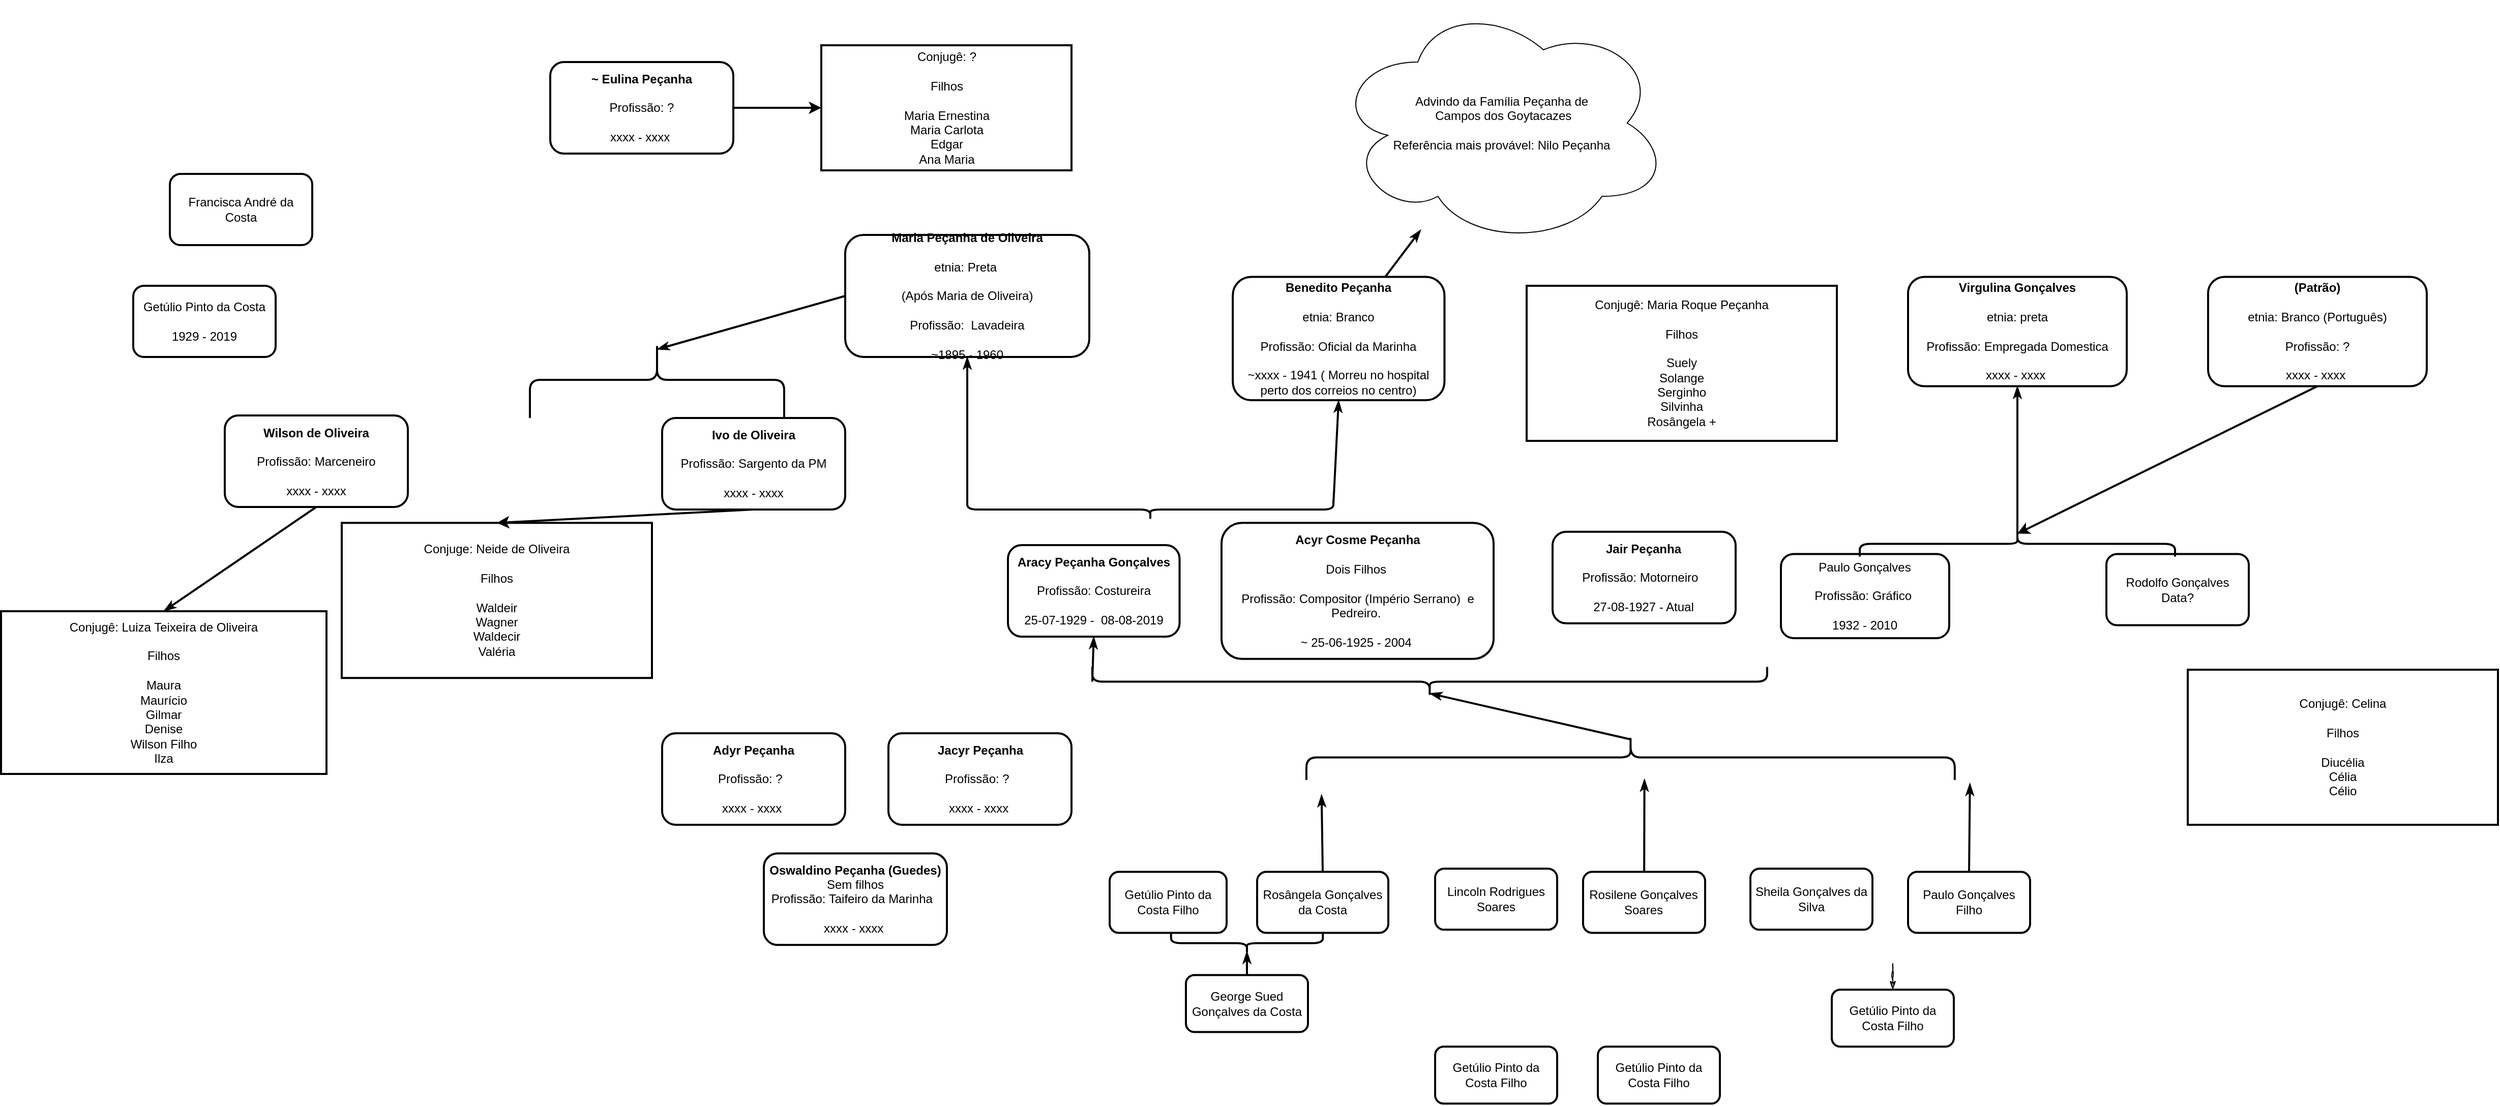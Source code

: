 <mxfile version="13.7.6" type="github" pages="2">
  <diagram id="X04kz2w6pJ2BwtQYNW_F" name="Familia Materna">
    <mxGraphModel dx="1117" dy="1803" grid="1" gridSize="10" guides="1" tooltips="1" connect="1" arrows="1" fold="1" page="1" pageScale="1" pageWidth="1169" pageHeight="827" math="0" shadow="0">
      <root>
        <mxCell id="0" />
        <mxCell id="1" parent="0" />
        <mxCell id="GxdyiY9G9Qyw1W-CdfA0-1" value="&lt;b&gt;Aracy Peçanha Gonçalves&lt;br&gt;&lt;/b&gt;&lt;br&gt;Profissão: Costureira&lt;br&gt;&lt;br&gt;25-07-1929 -&amp;nbsp; 08-08-2019" style="rounded=1;whiteSpace=wrap;html=1;strokeWidth=2;shadow=0;glass=0;sketch=0;fillStyle=dots;fillColor=none;" vertex="1" parent="1">
          <mxGeometry x="1070" y="45.0" width="168.75" height="90" as="geometry" />
        </mxCell>
        <mxCell id="GxdyiY9G9Qyw1W-CdfA0-2" value="Paulo Gonçalves&lt;br&gt;&lt;br&gt;Profissão: Gráfico&amp;nbsp;&lt;br&gt;&lt;br&gt;1932 - 2010" style="rounded=1;whiteSpace=wrap;html=1;strokeWidth=2;shadow=0;glass=0;sketch=0;fillStyle=dots;fillColor=none;" vertex="1" parent="1">
          <mxGeometry x="1830" y="53.75" width="165.47" height="82.74" as="geometry" />
        </mxCell>
        <mxCell id="GxdyiY9G9Qyw1W-CdfA0-76" style="edgeStyle=none;rounded=1;sketch=0;jumpStyle=none;orthogonalLoop=1;jettySize=auto;html=1;exitX=0.5;exitY=0;exitDx=0;exitDy=0;entryX=0.75;entryY=1;entryDx=0;entryDy=0;startArrow=none;startFill=0;endArrow=classicThin;endFill=1;strokeColor=#000000;strokeWidth=2;" edge="1" parent="1" source="GxdyiY9G9Qyw1W-CdfA0-9">
          <mxGeometry relative="1" as="geometry">
            <mxPoint x="1378.37" y="290.3" as="targetPoint" />
          </mxGeometry>
        </mxCell>
        <mxCell id="GxdyiY9G9Qyw1W-CdfA0-9" value="Rosângela Gonçalves da Costa" style="rounded=1;whiteSpace=wrap;html=1;strokeWidth=2;shadow=0;glass=0;sketch=0;fillStyle=dots;fillColor=none;" vertex="1" parent="1">
          <mxGeometry x="1315" y="366.28" width="129" height="60" as="geometry" />
        </mxCell>
        <mxCell id="GxdyiY9G9Qyw1W-CdfA0-87" style="edgeStyle=none;rounded=1;sketch=0;jumpStyle=none;orthogonalLoop=1;jettySize=auto;html=1;entryX=0.405;entryY=0.502;entryDx=0;entryDy=0;entryPerimeter=0;startArrow=none;startFill=0;endArrow=classicThin;endFill=1;strokeColor=#000000;strokeWidth=2;" edge="1" parent="1" source="GxdyiY9G9Qyw1W-CdfA0-10">
          <mxGeometry relative="1" as="geometry">
            <mxPoint x="1695.825" y="274.996" as="targetPoint" />
          </mxGeometry>
        </mxCell>
        <mxCell id="GxdyiY9G9Qyw1W-CdfA0-10" value="Rosilene Gonçalves Soares" style="rounded=1;whiteSpace=wrap;html=1;strokeWidth=2;shadow=0;glass=0;sketch=0;fillStyle=dots;fillColor=none;" vertex="1" parent="1">
          <mxGeometry x="1635.47" y="366.28" width="120" height="60" as="geometry" />
        </mxCell>
        <mxCell id="GxdyiY9G9Qyw1W-CdfA0-85" style="edgeStyle=none;rounded=1;sketch=0;jumpStyle=none;orthogonalLoop=1;jettySize=auto;html=1;exitX=0.5;exitY=0;exitDx=0;exitDy=0;entryX=0.5;entryY=0;entryDx=0;entryDy=0;startArrow=none;startFill=0;endArrow=classicThin;endFill=1;strokeColor=#000000;strokeWidth=2;" edge="1" parent="1" source="GxdyiY9G9Qyw1W-CdfA0-11">
          <mxGeometry relative="1" as="geometry">
            <mxPoint x="2015.83" y="279.21" as="targetPoint" />
          </mxGeometry>
        </mxCell>
        <mxCell id="GxdyiY9G9Qyw1W-CdfA0-11" value="Paulo Gonçalves Filho" style="rounded=1;whiteSpace=wrap;html=1;strokeWidth=2;shadow=0;glass=0;sketch=0;fillStyle=dots;fillColor=none;" vertex="1" parent="1">
          <mxGeometry x="1955" y="366.28" width="120" height="60" as="geometry" />
        </mxCell>
        <mxCell id="GxdyiY9G9Qyw1W-CdfA0-21" value="Lincoln Rodrigues Soares" style="rounded=1;whiteSpace=wrap;html=1;strokeWidth=2;shadow=0;glass=0;sketch=0;fillStyle=dots;fillColor=none;" vertex="1" parent="1">
          <mxGeometry x="1490" y="363.16" width="120" height="60" as="geometry" />
        </mxCell>
        <mxCell id="GxdyiY9G9Qyw1W-CdfA0-25" value="Getúlio Pinto da Costa Filho" style="rounded=1;whiteSpace=wrap;html=1;strokeWidth=2;shadow=0;glass=0;sketch=0;fillStyle=dots;fillColor=none;" vertex="1" parent="1">
          <mxGeometry x="1170" y="366.28" width="115" height="60" as="geometry" />
        </mxCell>
        <mxCell id="GxdyiY9G9Qyw1W-CdfA0-26" value="Sheila Gonçalves da Silva" style="rounded=1;whiteSpace=wrap;html=1;strokeWidth=2;shadow=0;glass=0;sketch=0;fillStyle=dots;fillColor=none;" vertex="1" parent="1">
          <mxGeometry x="1800" y="363.16" width="120" height="60" as="geometry" />
        </mxCell>
        <mxCell id="GxdyiY9G9Qyw1W-CdfA0-83" style="edgeStyle=none;rounded=1;sketch=0;jumpStyle=none;orthogonalLoop=1;jettySize=auto;html=1;entryX=0.1;entryY=0.5;entryDx=0;entryDy=0;entryPerimeter=0;startArrow=none;startFill=0;endArrow=classicThin;endFill=1;strokeColor=#000000;strokeWidth=2;" edge="1" parent="1" source="GxdyiY9G9Qyw1W-CdfA0-40" target="GxdyiY9G9Qyw1W-CdfA0-82">
          <mxGeometry relative="1" as="geometry" />
        </mxCell>
        <mxCell id="GxdyiY9G9Qyw1W-CdfA0-40" value="George Sued Gonçalves da Costa" style="rounded=1;whiteSpace=wrap;html=1;strokeWidth=2;shadow=0;glass=0;sketch=0;fillStyle=dots;fillColor=none;" vertex="1" parent="1">
          <mxGeometry x="1245" y="467.77" width="120" height="56" as="geometry" />
        </mxCell>
        <mxCell id="GxdyiY9G9Qyw1W-CdfA0-56" value="Getúlio Pinto da Costa Filho" style="rounded=1;whiteSpace=wrap;html=1;strokeWidth=2;shadow=0;glass=0;sketch=0;fillStyle=dots;fillColor=none;" vertex="1" parent="1">
          <mxGeometry x="1490" y="538.16" width="120" height="56" as="geometry" />
        </mxCell>
        <mxCell id="GxdyiY9G9Qyw1W-CdfA0-58" style="edgeStyle=elbowEdgeStyle;rounded=1;sketch=1;jumpStyle=none;orthogonalLoop=1;jettySize=auto;elbow=vertical;html=1;entryX=0.1;entryY=0.5;entryDx=0;entryDy=0;entryPerimeter=0;startArrow=classicThin;startFill=1;endArrow=none;endFill=0;strokeColor=#000000;" edge="1" parent="1" source="GxdyiY9G9Qyw1W-CdfA0-59">
          <mxGeometry relative="1" as="geometry">
            <mxPoint x="1940" y="456.66" as="targetPoint" />
          </mxGeometry>
        </mxCell>
        <mxCell id="GxdyiY9G9Qyw1W-CdfA0-59" value="Getúlio Pinto da Costa Filho" style="rounded=1;whiteSpace=wrap;html=1;strokeWidth=2;shadow=0;glass=0;sketch=0;fillStyle=dots;fillColor=none;" vertex="1" parent="1">
          <mxGeometry x="1880" y="482.16" width="120" height="56" as="geometry" />
        </mxCell>
        <mxCell id="GxdyiY9G9Qyw1W-CdfA0-68" value="Getúlio Pinto da Costa Filho" style="rounded=1;whiteSpace=wrap;html=1;strokeWidth=2;shadow=0;glass=0;sketch=0;fillStyle=dots;fillColor=none;" vertex="1" parent="1">
          <mxGeometry x="1650" y="538.16" width="120" height="56" as="geometry" />
        </mxCell>
        <mxCell id="GxdyiY9G9Qyw1W-CdfA0-78" style="edgeStyle=none;rounded=1;sketch=0;jumpStyle=none;orthogonalLoop=1;jettySize=auto;html=1;exitX=0.1;exitY=0.5;exitDx=0;exitDy=0;exitPerimeter=0;entryX=0.1;entryY=0.5;entryDx=0;entryDy=0;entryPerimeter=0;startArrow=classicThin;startFill=1;endArrow=none;endFill=0;strokeColor=#000000;strokeWidth=2;" edge="1" parent="1" source="GxdyiY9G9Qyw1W-CdfA0-71" target="GxdyiY9G9Qyw1W-CdfA0-72">
          <mxGeometry relative="1" as="geometry" />
        </mxCell>
        <mxCell id="GxdyiY9G9Qyw1W-CdfA0-106" style="edgeStyle=none;rounded=1;sketch=0;jumpStyle=none;orthogonalLoop=1;jettySize=auto;html=1;exitX=0.5;exitY=0;exitDx=0;exitDy=0;entryX=0.5;entryY=1;entryDx=0;entryDy=0;startArrow=none;startFill=0;endArrow=classicThin;endFill=1;strokeColor=#000000;strokeWidth=2;" edge="1" parent="1" source="GxdyiY9G9Qyw1W-CdfA0-71" target="GxdyiY9G9Qyw1W-CdfA0-1">
          <mxGeometry relative="1" as="geometry" />
        </mxCell>
        <mxCell id="GxdyiY9G9Qyw1W-CdfA0-71" value="" style="shape=curlyBracket;whiteSpace=wrap;html=1;rounded=1;shadow=0;glass=0;sketch=0;strokeWidth=2;fillColor=none;gradientColor=none;rotation=-90;" vertex="1" parent="1">
          <mxGeometry x="1470.16" y="-152.5" width="29.05" height="663.51" as="geometry" />
        </mxCell>
        <mxCell id="GxdyiY9G9Qyw1W-CdfA0-72" value="" style="shape=curlyBracket;whiteSpace=wrap;html=1;rounded=1;shadow=0;glass=0;sketch=0;strokeWidth=2;fillColor=none;gradientColor=none;rotation=90;size=0.5;" vertex="1" parent="1">
          <mxGeometry x="1660" y="-65" width="44.36" height="637.46" as="geometry" />
        </mxCell>
        <mxCell id="GxdyiY9G9Qyw1W-CdfA0-82" value="" style="shape=curlyBracket;whiteSpace=wrap;html=1;rounded=1;shadow=0;glass=0;sketch=0;strokeWidth=2;fillColor=none;gradientColor=none;rotation=-90;" vertex="1" parent="1">
          <mxGeometry x="1295" y="361.77" width="20" height="149.26" as="geometry" />
        </mxCell>
        <mxCell id="GxdyiY9G9Qyw1W-CdfA0-118" style="edgeStyle=none;rounded=1;sketch=0;jumpStyle=none;orthogonalLoop=1;jettySize=auto;html=1;exitX=0;exitY=0.5;exitDx=0;exitDy=0;entryX=0.1;entryY=0.5;entryDx=0;entryDy=0;entryPerimeter=0;startArrow=none;startFill=0;endArrow=classicThin;endFill=1;strokeColor=#000000;strokeWidth=2;" edge="1" parent="1" source="GxdyiY9G9Qyw1W-CdfA0-84" target="GxdyiY9G9Qyw1W-CdfA0-117">
          <mxGeometry relative="1" as="geometry" />
        </mxCell>
        <mxCell id="GxdyiY9G9Qyw1W-CdfA0-84" value="&lt;b&gt;Maria Peçanha de Oliveira&lt;/b&gt;&lt;br&gt;&lt;br&gt;etnia: Preta&lt;b&gt;&amp;nbsp;&lt;br&gt;&lt;br&gt;&lt;/b&gt;(Após Maria de Oliveira)&lt;br&gt;&lt;br&gt;Profissão:&amp;nbsp; Lavadeira&lt;br&gt;&lt;br&gt;~1895 - 1960" style="rounded=1;whiteSpace=wrap;html=1;strokeWidth=2;shadow=0;glass=0;sketch=0;fillStyle=dots;fillColor=none;" vertex="1" parent="1">
          <mxGeometry x="910" y="-260" width="240" height="120" as="geometry" />
        </mxCell>
        <mxCell id="GxdyiY9G9Qyw1W-CdfA0-104" style="edgeStyle=none;rounded=1;sketch=0;jumpStyle=none;orthogonalLoop=1;jettySize=auto;html=1;startArrow=none;startFill=0;endArrow=classicThin;endFill=1;strokeColor=#000000;strokeWidth=2;" edge="1" parent="1" source="GxdyiY9G9Qyw1W-CdfA0-88" target="GxdyiY9G9Qyw1W-CdfA0-105">
          <mxGeometry relative="1" as="geometry">
            <mxPoint x="1370.47" y="-250" as="targetPoint" />
          </mxGeometry>
        </mxCell>
        <mxCell id="GxdyiY9G9Qyw1W-CdfA0-88" value="&lt;b&gt;Benedito Peçanha&lt;/b&gt;&lt;br&gt;&lt;br&gt;etnia: Branco&lt;br&gt;&lt;br&gt;Profissão: Oficial da Marinha&lt;br&gt;&lt;br&gt;~xxxx - 1941 ( Morreu no hospital perto dos correios no centro)" style="rounded=1;whiteSpace=wrap;html=1;strokeWidth=2;shadow=0;glass=0;sketch=0;fillStyle=dots;fillColor=none;" vertex="1" parent="1">
          <mxGeometry x="1291.08" y="-218.75" width="208.13" height="121.25" as="geometry" />
        </mxCell>
        <mxCell id="GxdyiY9G9Qyw1W-CdfA0-89" value="&lt;b&gt;Virgulina Gonçalves&lt;/b&gt;&lt;br&gt;&lt;br&gt;etnia: preta&lt;br&gt;&lt;br&gt;Profissão: Empregada Domestica&lt;br&gt;&lt;br&gt;xxxx - xxxx&amp;nbsp;" style="rounded=1;whiteSpace=wrap;html=1;strokeWidth=2;shadow=0;glass=0;sketch=0;fillStyle=dots;fillColor=none;" vertex="1" parent="1">
          <mxGeometry x="1955" y="-218.75" width="215" height="107.5" as="geometry" />
        </mxCell>
        <mxCell id="GxdyiY9G9Qyw1W-CdfA0-90" value="Getúlio Pinto da Costa&lt;br&gt;&lt;br&gt;1929 - 2019" style="rounded=1;whiteSpace=wrap;html=1;strokeWidth=2;shadow=0;glass=0;sketch=0;fillStyle=dots;fillColor=none;" vertex="1" parent="1">
          <mxGeometry x="210" y="-210" width="140" height="70" as="geometry" />
        </mxCell>
        <mxCell id="GxdyiY9G9Qyw1W-CdfA0-92" value="Francisca André da Costa" style="rounded=1;whiteSpace=wrap;html=1;strokeWidth=2;shadow=0;glass=0;sketch=0;fillStyle=dots;fillColor=none;" vertex="1" parent="1">
          <mxGeometry x="246" y="-320" width="140" height="70" as="geometry" />
        </mxCell>
        <mxCell id="GxdyiY9G9Qyw1W-CdfA0-96" value="Rodolfo Gonçalves&lt;br&gt;Data?" style="rounded=1;whiteSpace=wrap;html=1;strokeWidth=2;shadow=0;glass=0;sketch=0;fillStyle=dots;fillColor=none;" vertex="1" parent="1">
          <mxGeometry x="2150" y="53.75" width="140" height="70" as="geometry" />
        </mxCell>
        <mxCell id="GxdyiY9G9Qyw1W-CdfA0-99" style="edgeStyle=none;rounded=1;sketch=0;jumpStyle=none;orthogonalLoop=1;jettySize=auto;html=1;exitX=0.1;exitY=0.5;exitDx=0;exitDy=0;exitPerimeter=0;entryX=0.5;entryY=1;entryDx=0;entryDy=0;startArrow=none;startFill=0;endArrow=classicThin;endFill=1;strokeColor=#000000;strokeWidth=2;" edge="1" parent="1" source="GxdyiY9G9Qyw1W-CdfA0-98" target="GxdyiY9G9Qyw1W-CdfA0-89">
          <mxGeometry relative="1" as="geometry" />
        </mxCell>
        <mxCell id="GxdyiY9G9Qyw1W-CdfA0-98" value="" style="shape=curlyBracket;whiteSpace=wrap;html=1;rounded=1;shadow=0;glass=0;sketch=0;strokeWidth=2;fillColor=none;gradientColor=none;rotation=90;" vertex="1" parent="1">
          <mxGeometry x="2050" y="-111.25" width="25" height="310" as="geometry" />
        </mxCell>
        <mxCell id="GxdyiY9G9Qyw1W-CdfA0-102" style="edgeStyle=none;rounded=1;sketch=0;jumpStyle=none;orthogonalLoop=1;jettySize=auto;html=1;entryX=0.5;entryY=1;entryDx=0;entryDy=0;startArrow=none;startFill=0;endArrow=classicThin;endFill=1;strokeColor=#000000;strokeWidth=2;exitX=1;exitY=0;exitDx=0;exitDy=0;exitPerimeter=0;" edge="1" parent="1" source="GxdyiY9G9Qyw1W-CdfA0-101" target="GxdyiY9G9Qyw1W-CdfA0-84">
          <mxGeometry relative="1" as="geometry">
            <mxPoint x="1080" as="sourcePoint" />
          </mxGeometry>
        </mxCell>
        <mxCell id="GxdyiY9G9Qyw1W-CdfA0-103" style="edgeStyle=none;rounded=1;sketch=0;jumpStyle=none;orthogonalLoop=1;jettySize=auto;html=1;exitX=0.75;exitY=1;exitDx=0;exitDy=0;entryX=0.5;entryY=1;entryDx=0;entryDy=0;startArrow=none;startFill=0;endArrow=classicThin;endFill=1;strokeColor=#000000;strokeWidth=2;" edge="1" parent="1" source="GxdyiY9G9Qyw1W-CdfA0-101" target="GxdyiY9G9Qyw1W-CdfA0-88">
          <mxGeometry relative="1" as="geometry" />
        </mxCell>
        <mxCell id="GxdyiY9G9Qyw1W-CdfA0-101" value="" style="shape=curlyBracket;whiteSpace=wrap;html=1;rounded=1;shadow=0;glass=0;sketch=0;strokeWidth=2;fillColor=none;gradientColor=none;rotation=-90;" vertex="1" parent="1">
          <mxGeometry x="1200" y="-170" width="20" height="360" as="geometry" />
        </mxCell>
        <mxCell id="GxdyiY9G9Qyw1W-CdfA0-105" value="Advindo da Família Peçanha de&lt;br&gt;&amp;nbsp;Campos dos Goytacazes&lt;br&gt;&lt;br&gt;Referência mais provável: Nilo Peçanha" style="ellipse;shape=cloud;whiteSpace=wrap;html=1;" vertex="1" parent="1">
          <mxGeometry x="1390.7" y="-490" width="329.3" height="240" as="geometry" />
        </mxCell>
        <mxCell id="GxdyiY9G9Qyw1W-CdfA0-109" value="&lt;b&gt;Oswaldino Peçanha (Guedes)&lt;br&gt;&lt;/b&gt;Sem filhos&lt;br&gt;Profissão: Taifeiro da Marinha&amp;nbsp;&amp;nbsp;&lt;br&gt;&lt;br&gt;xxxx - xxxx&amp;nbsp;" style="rounded=1;whiteSpace=wrap;html=1;strokeWidth=2;shadow=0;glass=0;sketch=0;fillStyle=dots;fillColor=none;" vertex="1" parent="1">
          <mxGeometry x="830" y="348.16" width="180" height="90" as="geometry" />
        </mxCell>
        <mxCell id="GxdyiY9G9Qyw1W-CdfA0-110" value="&lt;b&gt;~ Eulina Peçanha&lt;br&gt;&lt;/b&gt;&lt;br&gt;Profissão: ?&lt;br&gt;&lt;br&gt;xxxx - xxxx&amp;nbsp;" style="rounded=1;whiteSpace=wrap;html=1;strokeWidth=2;shadow=0;glass=0;sketch=0;fillStyle=dots;fillColor=none;" vertex="1" parent="1">
          <mxGeometry x="620" y="-430" width="180" height="90" as="geometry" />
        </mxCell>
        <mxCell id="GxdyiY9G9Qyw1W-CdfA0-111" value="&lt;b&gt;Jair Peçanha&lt;br&gt;&lt;/b&gt;&lt;br&gt;Profissão: Motorneiro&amp;nbsp;&amp;nbsp;&lt;br&gt;&lt;br&gt;27-08-1927 - Atual" style="rounded=1;whiteSpace=wrap;html=1;strokeWidth=2;shadow=0;glass=0;sketch=0;fillStyle=dots;fillColor=none;" vertex="1" parent="1">
          <mxGeometry x="1605.47" y="31.88" width="180" height="90" as="geometry" />
        </mxCell>
        <mxCell id="GxdyiY9G9Qyw1W-CdfA0-112" value="&lt;b&gt;Acyr Cosme Peçanha&lt;br&gt;&lt;/b&gt;&lt;br&gt;Dois Filhos&amp;nbsp;&lt;br&gt;&lt;br&gt;Profissão: Compositor (Império Serrano)&amp;nbsp; e Pedreiro.&amp;nbsp;&lt;br&gt;&lt;br&gt;~ 25-06-1925 - 2004&amp;nbsp;" style="rounded=1;whiteSpace=wrap;html=1;strokeWidth=2;shadow=0;glass=0;sketch=0;fillStyle=dots;fillColor=none;" vertex="1" parent="1">
          <mxGeometry x="1280" y="23.13" width="267.5" height="133.75" as="geometry" />
        </mxCell>
        <mxCell id="GxdyiY9G9Qyw1W-CdfA0-125" style="edgeStyle=none;rounded=1;sketch=0;jumpStyle=none;orthogonalLoop=1;jettySize=auto;html=1;exitX=0.5;exitY=1;exitDx=0;exitDy=0;entryX=0.5;entryY=0;entryDx=0;entryDy=0;startArrow=none;startFill=0;endArrow=classicThin;endFill=1;strokeColor=#000000;strokeWidth=2;" edge="1" parent="1" source="GxdyiY9G9Qyw1W-CdfA0-113" target="GxdyiY9G9Qyw1W-CdfA0-124">
          <mxGeometry relative="1" as="geometry" />
        </mxCell>
        <mxCell id="GxdyiY9G9Qyw1W-CdfA0-113" value="&lt;b&gt;Wilson de Oliveira&lt;br&gt;&lt;/b&gt;&lt;br&gt;Profissão: Marceneiro&lt;br&gt;&lt;br&gt;xxxx - xxxx" style="rounded=1;whiteSpace=wrap;html=1;strokeWidth=2;shadow=0;glass=0;sketch=0;fillStyle=dots;fillColor=none;" vertex="1" parent="1">
          <mxGeometry x="300" y="-82.5" width="180" height="90" as="geometry" />
        </mxCell>
        <mxCell id="GxdyiY9G9Qyw1W-CdfA0-116" value="&lt;b&gt;Ivo de Oliveira&lt;br&gt;&lt;/b&gt;&lt;br&gt;Profissão: Sargento da PM&lt;br&gt;&lt;br&gt;xxxx - xxxx" style="rounded=1;whiteSpace=wrap;html=1;strokeWidth=2;shadow=0;glass=0;sketch=0;fillStyle=dots;fillColor=none;" vertex="1" parent="1">
          <mxGeometry x="730" y="-80" width="180" height="90" as="geometry" />
        </mxCell>
        <mxCell id="GxdyiY9G9Qyw1W-CdfA0-117" value="" style="shape=curlyBracket;whiteSpace=wrap;html=1;rounded=1;shadow=0;glass=0;sketch=0;strokeWidth=2;fillColor=none;gradientColor=none;rotation=90;" vertex="1" parent="1">
          <mxGeometry x="687.5" y="-242.5" width="75" height="250" as="geometry" />
        </mxCell>
        <mxCell id="GxdyiY9G9Qyw1W-CdfA0-119" value="&lt;b&gt;Adyr Peçanha&lt;br&gt;&lt;/b&gt;&lt;br&gt;Profissão: ?&amp;nbsp;&amp;nbsp;&lt;br&gt;&lt;br&gt;xxxx - xxxx&amp;nbsp;" style="rounded=1;whiteSpace=wrap;html=1;strokeWidth=2;shadow=0;glass=0;sketch=0;fillStyle=dots;fillColor=none;" vertex="1" parent="1">
          <mxGeometry x="730" y="230" width="180" height="90" as="geometry" />
        </mxCell>
        <mxCell id="GxdyiY9G9Qyw1W-CdfA0-120" value="&lt;b&gt;Jacyr Peçanha&lt;br&gt;&lt;/b&gt;&lt;br&gt;Profissão: ?&amp;nbsp;&amp;nbsp;&lt;br&gt;&lt;br&gt;xxxx - xxxx&amp;nbsp;" style="rounded=1;whiteSpace=wrap;html=1;strokeWidth=2;shadow=0;glass=0;sketch=0;fillStyle=dots;fillColor=none;" vertex="1" parent="1">
          <mxGeometry x="952.5" y="230" width="180" height="90" as="geometry" />
        </mxCell>
        <mxCell id="GxdyiY9G9Qyw1W-CdfA0-121" value="Conjugê: ?&lt;br&gt;&lt;br&gt;Filhos&lt;br&gt;&lt;br&gt;Maria Ernestina&lt;br&gt;Maria Carlota&lt;br&gt;Edgar&lt;br&gt;Ana Maria" style="rounded=0;whiteSpace=wrap;html=1;shadow=0;glass=0;sketch=0;strokeWidth=2;fillColor=none;gradientColor=none;" vertex="1" parent="1">
          <mxGeometry x="886.5" y="-446.5" width="246" height="123" as="geometry" />
        </mxCell>
        <mxCell id="GxdyiY9G9Qyw1W-CdfA0-122" value="" style="endArrow=classic;html=1;strokeColor=#000000;strokeWidth=2;entryX=0;entryY=0.5;entryDx=0;entryDy=0;" edge="1" parent="1" source="GxdyiY9G9Qyw1W-CdfA0-110" target="GxdyiY9G9Qyw1W-CdfA0-121">
          <mxGeometry width="50" height="50" relative="1" as="geometry">
            <mxPoint x="800" y="-335" as="sourcePoint" />
            <mxPoint x="870.711" y="-385" as="targetPoint" />
          </mxGeometry>
        </mxCell>
        <mxCell id="GxdyiY9G9Qyw1W-CdfA0-124" value="Conjugê: Luiza Teixeira de Oliveira&lt;br&gt;&lt;br&gt;Filhos&lt;br&gt;&lt;br&gt;Maura&lt;br&gt;Maurício&lt;br&gt;Gilmar&lt;br&gt;Denise&lt;br&gt;Wilson Filho&lt;br&gt;Ilza" style="rounded=0;whiteSpace=wrap;html=1;shadow=0;glass=0;sketch=0;strokeWidth=2;fillColor=none;gradientColor=none;" vertex="1" parent="1">
          <mxGeometry x="80" y="110" width="320" height="160" as="geometry" />
        </mxCell>
        <mxCell id="GxdyiY9G9Qyw1W-CdfA0-126" value="Conjugê: Maria Roque Peçanha&lt;br&gt;&lt;br&gt;Filhos&lt;br&gt;&lt;br&gt;Suely&lt;br&gt;Solange&lt;br&gt;Serginho&lt;br&gt;Silvinha&lt;br&gt;Rosângela +" style="rounded=0;whiteSpace=wrap;html=1;shadow=0;glass=0;sketch=0;strokeWidth=2;fillColor=none;gradientColor=none;" vertex="1" parent="1">
          <mxGeometry x="1580" y="-210" width="305" height="152.5" as="geometry" />
        </mxCell>
        <mxCell id="GxdyiY9G9Qyw1W-CdfA0-128" value="Conjuge: Neide de Oliveira&lt;br&gt;&lt;br&gt;Filhos&lt;br&gt;&lt;br&gt;Waldeir&lt;br&gt;Wagner&lt;br&gt;Waldecir&lt;br&gt;Valéria" style="rounded=0;whiteSpace=wrap;html=1;shadow=0;glass=0;sketch=0;strokeWidth=2;fillColor=none;gradientColor=none;" vertex="1" parent="1">
          <mxGeometry x="415" y="23.13" width="305" height="152.5" as="geometry" />
        </mxCell>
        <mxCell id="GxdyiY9G9Qyw1W-CdfA0-129" value="" style="endArrow=classic;html=1;strokeColor=#000000;strokeWidth=2;exitX=0.5;exitY=1;exitDx=0;exitDy=0;entryX=0.5;entryY=0;entryDx=0;entryDy=0;" edge="1" parent="1" source="GxdyiY9G9Qyw1W-CdfA0-116" target="GxdyiY9G9Qyw1W-CdfA0-128">
          <mxGeometry width="50" height="50" relative="1" as="geometry">
            <mxPoint x="590" y="40" as="sourcePoint" />
            <mxPoint x="640" y="-10" as="targetPoint" />
          </mxGeometry>
        </mxCell>
        <mxCell id="GxdyiY9G9Qyw1W-CdfA0-130" value="Conjugê: Celina&lt;br&gt;&lt;br&gt;Filhos&lt;br&gt;&lt;br&gt;Diucélia&lt;br&gt;Célia&lt;br&gt;Célio&lt;br&gt;" style="rounded=0;whiteSpace=wrap;html=1;shadow=0;glass=0;sketch=0;strokeWidth=2;fillColor=none;gradientColor=none;" vertex="1" parent="1">
          <mxGeometry x="2230" y="167.5" width="305" height="152.5" as="geometry" />
        </mxCell>
        <mxCell id="GxdyiY9G9Qyw1W-CdfA0-131" value="&lt;b&gt;(Patrão)&lt;br&gt;&lt;/b&gt;&lt;br&gt;etnia: Branco (Português)&lt;br&gt;&lt;br&gt;Profissão: ?&lt;br&gt;&lt;br&gt;xxxx - xxxx&amp;nbsp;" style="rounded=1;whiteSpace=wrap;html=1;strokeWidth=2;shadow=0;glass=0;sketch=0;fillStyle=dots;fillColor=none;" vertex="1" parent="1">
          <mxGeometry x="2250" y="-218.75" width="215" height="107.5" as="geometry" />
        </mxCell>
        <mxCell id="GxdyiY9G9Qyw1W-CdfA0-133" value="" style="endArrow=classic;html=1;strokeColor=#000000;strokeWidth=2;exitX=0.5;exitY=1;exitDx=0;exitDy=0;entryX=0.1;entryY=0.5;entryDx=0;entryDy=0;entryPerimeter=0;" edge="1" parent="1" source="GxdyiY9G9Qyw1W-CdfA0-131" target="GxdyiY9G9Qyw1W-CdfA0-98">
          <mxGeometry width="50" height="50" relative="1" as="geometry">
            <mxPoint x="2200" y="40" as="sourcePoint" />
            <mxPoint x="2250" y="-10" as="targetPoint" />
          </mxGeometry>
        </mxCell>
      </root>
    </mxGraphModel>
  </diagram>
  <diagram id="sA0s7KzQx460w5JGkKBO" name="Familia Paterna">
    <mxGraphModel dx="782" dy="683" grid="1" gridSize="10" guides="1" tooltips="1" connect="1" arrows="1" fold="1" page="1" pageScale="1" pageWidth="1169" pageHeight="827" math="0" shadow="0">
      <root>
        <mxCell id="Mev56ew3hSFlO5mb7391-0" />
        <mxCell id="Mev56ew3hSFlO5mb7391-1" parent="Mev56ew3hSFlO5mb7391-0" />
      </root>
    </mxGraphModel>
  </diagram>
</mxfile>
